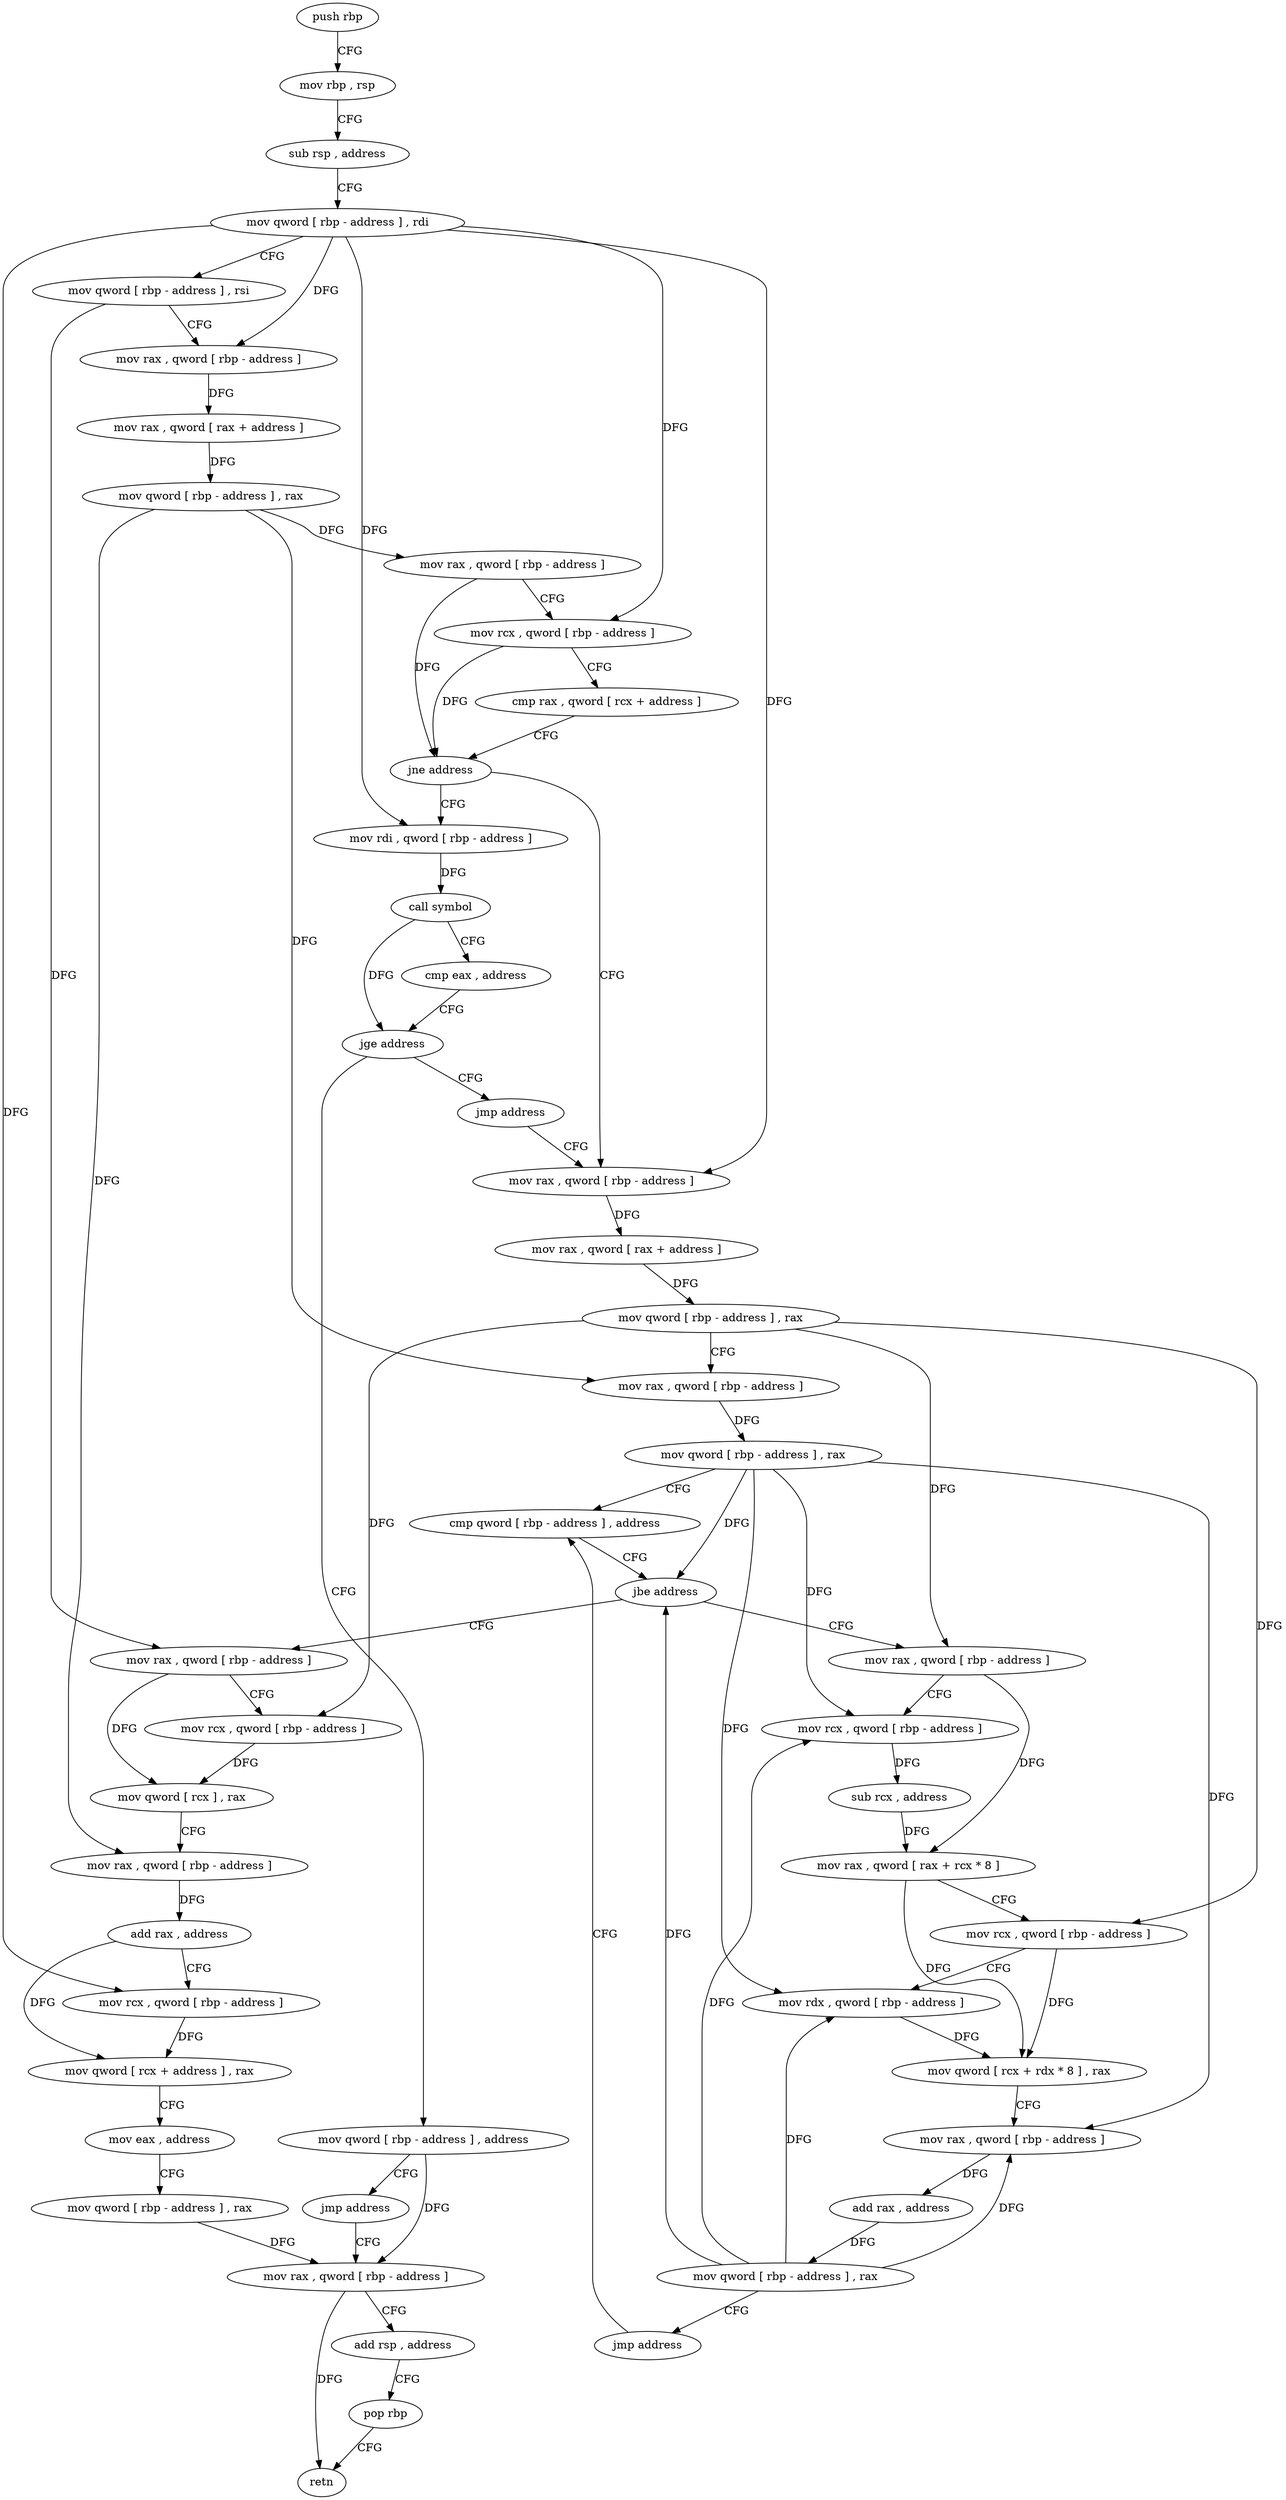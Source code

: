 digraph "func" {
"196112" [label = "push rbp" ]
"196113" [label = "mov rbp , rsp" ]
"196116" [label = "sub rsp , address" ]
"196120" [label = "mov qword [ rbp - address ] , rdi" ]
"196124" [label = "mov qword [ rbp - address ] , rsi" ]
"196128" [label = "mov rax , qword [ rbp - address ]" ]
"196132" [label = "mov rax , qword [ rax + address ]" ]
"196136" [label = "mov qword [ rbp - address ] , rax" ]
"196140" [label = "mov rax , qword [ rbp - address ]" ]
"196144" [label = "mov rcx , qword [ rbp - address ]" ]
"196148" [label = "cmp rax , qword [ rcx + address ]" ]
"196152" [label = "jne address" ]
"196194" [label = "mov rax , qword [ rbp - address ]" ]
"196158" [label = "mov rdi , qword [ rbp - address ]" ]
"196198" [label = "mov rax , qword [ rax + address ]" ]
"196202" [label = "mov qword [ rbp - address ] , rax" ]
"196206" [label = "mov rax , qword [ rbp - address ]" ]
"196210" [label = "mov qword [ rbp - address ] , rax" ]
"196214" [label = "cmp qword [ rbp - address ] , address" ]
"196162" [label = "call symbol" ]
"196167" [label = "cmp eax , address" ]
"196170" [label = "jge address" ]
"196189" [label = "jmp address" ]
"196176" [label = "mov qword [ rbp - address ] , address" ]
"196275" [label = "mov rax , qword [ rbp - address ]" ]
"196279" [label = "mov rcx , qword [ rbp - address ]" ]
"196283" [label = "mov qword [ rcx ] , rax" ]
"196286" [label = "mov rax , qword [ rbp - address ]" ]
"196290" [label = "add rax , address" ]
"196296" [label = "mov rcx , qword [ rbp - address ]" ]
"196300" [label = "mov qword [ rcx + address ] , rax" ]
"196304" [label = "mov eax , address" ]
"196309" [label = "mov qword [ rbp - address ] , rax" ]
"196313" [label = "mov rax , qword [ rbp - address ]" ]
"196225" [label = "mov rax , qword [ rbp - address ]" ]
"196229" [label = "mov rcx , qword [ rbp - address ]" ]
"196233" [label = "sub rcx , address" ]
"196240" [label = "mov rax , qword [ rax + rcx * 8 ]" ]
"196244" [label = "mov rcx , qword [ rbp - address ]" ]
"196248" [label = "mov rdx , qword [ rbp - address ]" ]
"196252" [label = "mov qword [ rcx + rdx * 8 ] , rax" ]
"196256" [label = "mov rax , qword [ rbp - address ]" ]
"196260" [label = "add rax , address" ]
"196266" [label = "mov qword [ rbp - address ] , rax" ]
"196270" [label = "jmp address" ]
"196184" [label = "jmp address" ]
"196219" [label = "jbe address" ]
"196317" [label = "add rsp , address" ]
"196321" [label = "pop rbp" ]
"196322" [label = "retn" ]
"196112" -> "196113" [ label = "CFG" ]
"196113" -> "196116" [ label = "CFG" ]
"196116" -> "196120" [ label = "CFG" ]
"196120" -> "196124" [ label = "CFG" ]
"196120" -> "196128" [ label = "DFG" ]
"196120" -> "196144" [ label = "DFG" ]
"196120" -> "196194" [ label = "DFG" ]
"196120" -> "196158" [ label = "DFG" ]
"196120" -> "196296" [ label = "DFG" ]
"196124" -> "196128" [ label = "CFG" ]
"196124" -> "196275" [ label = "DFG" ]
"196128" -> "196132" [ label = "DFG" ]
"196132" -> "196136" [ label = "DFG" ]
"196136" -> "196140" [ label = "DFG" ]
"196136" -> "196206" [ label = "DFG" ]
"196136" -> "196286" [ label = "DFG" ]
"196140" -> "196144" [ label = "CFG" ]
"196140" -> "196152" [ label = "DFG" ]
"196144" -> "196148" [ label = "CFG" ]
"196144" -> "196152" [ label = "DFG" ]
"196148" -> "196152" [ label = "CFG" ]
"196152" -> "196194" [ label = "CFG" ]
"196152" -> "196158" [ label = "CFG" ]
"196194" -> "196198" [ label = "DFG" ]
"196158" -> "196162" [ label = "DFG" ]
"196198" -> "196202" [ label = "DFG" ]
"196202" -> "196206" [ label = "CFG" ]
"196202" -> "196279" [ label = "DFG" ]
"196202" -> "196225" [ label = "DFG" ]
"196202" -> "196244" [ label = "DFG" ]
"196206" -> "196210" [ label = "DFG" ]
"196210" -> "196214" [ label = "CFG" ]
"196210" -> "196219" [ label = "DFG" ]
"196210" -> "196229" [ label = "DFG" ]
"196210" -> "196248" [ label = "DFG" ]
"196210" -> "196256" [ label = "DFG" ]
"196214" -> "196219" [ label = "CFG" ]
"196162" -> "196167" [ label = "CFG" ]
"196162" -> "196170" [ label = "DFG" ]
"196167" -> "196170" [ label = "CFG" ]
"196170" -> "196189" [ label = "CFG" ]
"196170" -> "196176" [ label = "CFG" ]
"196189" -> "196194" [ label = "CFG" ]
"196176" -> "196184" [ label = "CFG" ]
"196176" -> "196313" [ label = "DFG" ]
"196275" -> "196279" [ label = "CFG" ]
"196275" -> "196283" [ label = "DFG" ]
"196279" -> "196283" [ label = "DFG" ]
"196283" -> "196286" [ label = "CFG" ]
"196286" -> "196290" [ label = "DFG" ]
"196290" -> "196296" [ label = "CFG" ]
"196290" -> "196300" [ label = "DFG" ]
"196296" -> "196300" [ label = "DFG" ]
"196300" -> "196304" [ label = "CFG" ]
"196304" -> "196309" [ label = "CFG" ]
"196309" -> "196313" [ label = "DFG" ]
"196313" -> "196317" [ label = "CFG" ]
"196313" -> "196322" [ label = "DFG" ]
"196225" -> "196229" [ label = "CFG" ]
"196225" -> "196240" [ label = "DFG" ]
"196229" -> "196233" [ label = "DFG" ]
"196233" -> "196240" [ label = "DFG" ]
"196240" -> "196244" [ label = "CFG" ]
"196240" -> "196252" [ label = "DFG" ]
"196244" -> "196248" [ label = "CFG" ]
"196244" -> "196252" [ label = "DFG" ]
"196248" -> "196252" [ label = "DFG" ]
"196252" -> "196256" [ label = "CFG" ]
"196256" -> "196260" [ label = "DFG" ]
"196260" -> "196266" [ label = "DFG" ]
"196266" -> "196270" [ label = "CFG" ]
"196266" -> "196219" [ label = "DFG" ]
"196266" -> "196229" [ label = "DFG" ]
"196266" -> "196248" [ label = "DFG" ]
"196266" -> "196256" [ label = "DFG" ]
"196270" -> "196214" [ label = "CFG" ]
"196184" -> "196313" [ label = "CFG" ]
"196219" -> "196275" [ label = "CFG" ]
"196219" -> "196225" [ label = "CFG" ]
"196317" -> "196321" [ label = "CFG" ]
"196321" -> "196322" [ label = "CFG" ]
}
